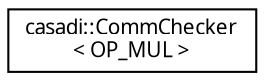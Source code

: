 digraph "Graphical Class Hierarchy"
{
  edge [fontname="FreeSans.ttf",fontsize="10",labelfontname="FreeSans.ttf",labelfontsize="10"];
  node [fontname="FreeSans.ttf",fontsize="10",shape=record];
  rankdir="LR";
  Node1 [label="casadi::CommChecker\l\< OP_MUL \>",height=0.2,width=0.4,color="black", fillcolor="white", style="filled",URL="$d7/d68/structcasadi_1_1CommChecker_3_01OP__MUL_01_4.html"];
}
